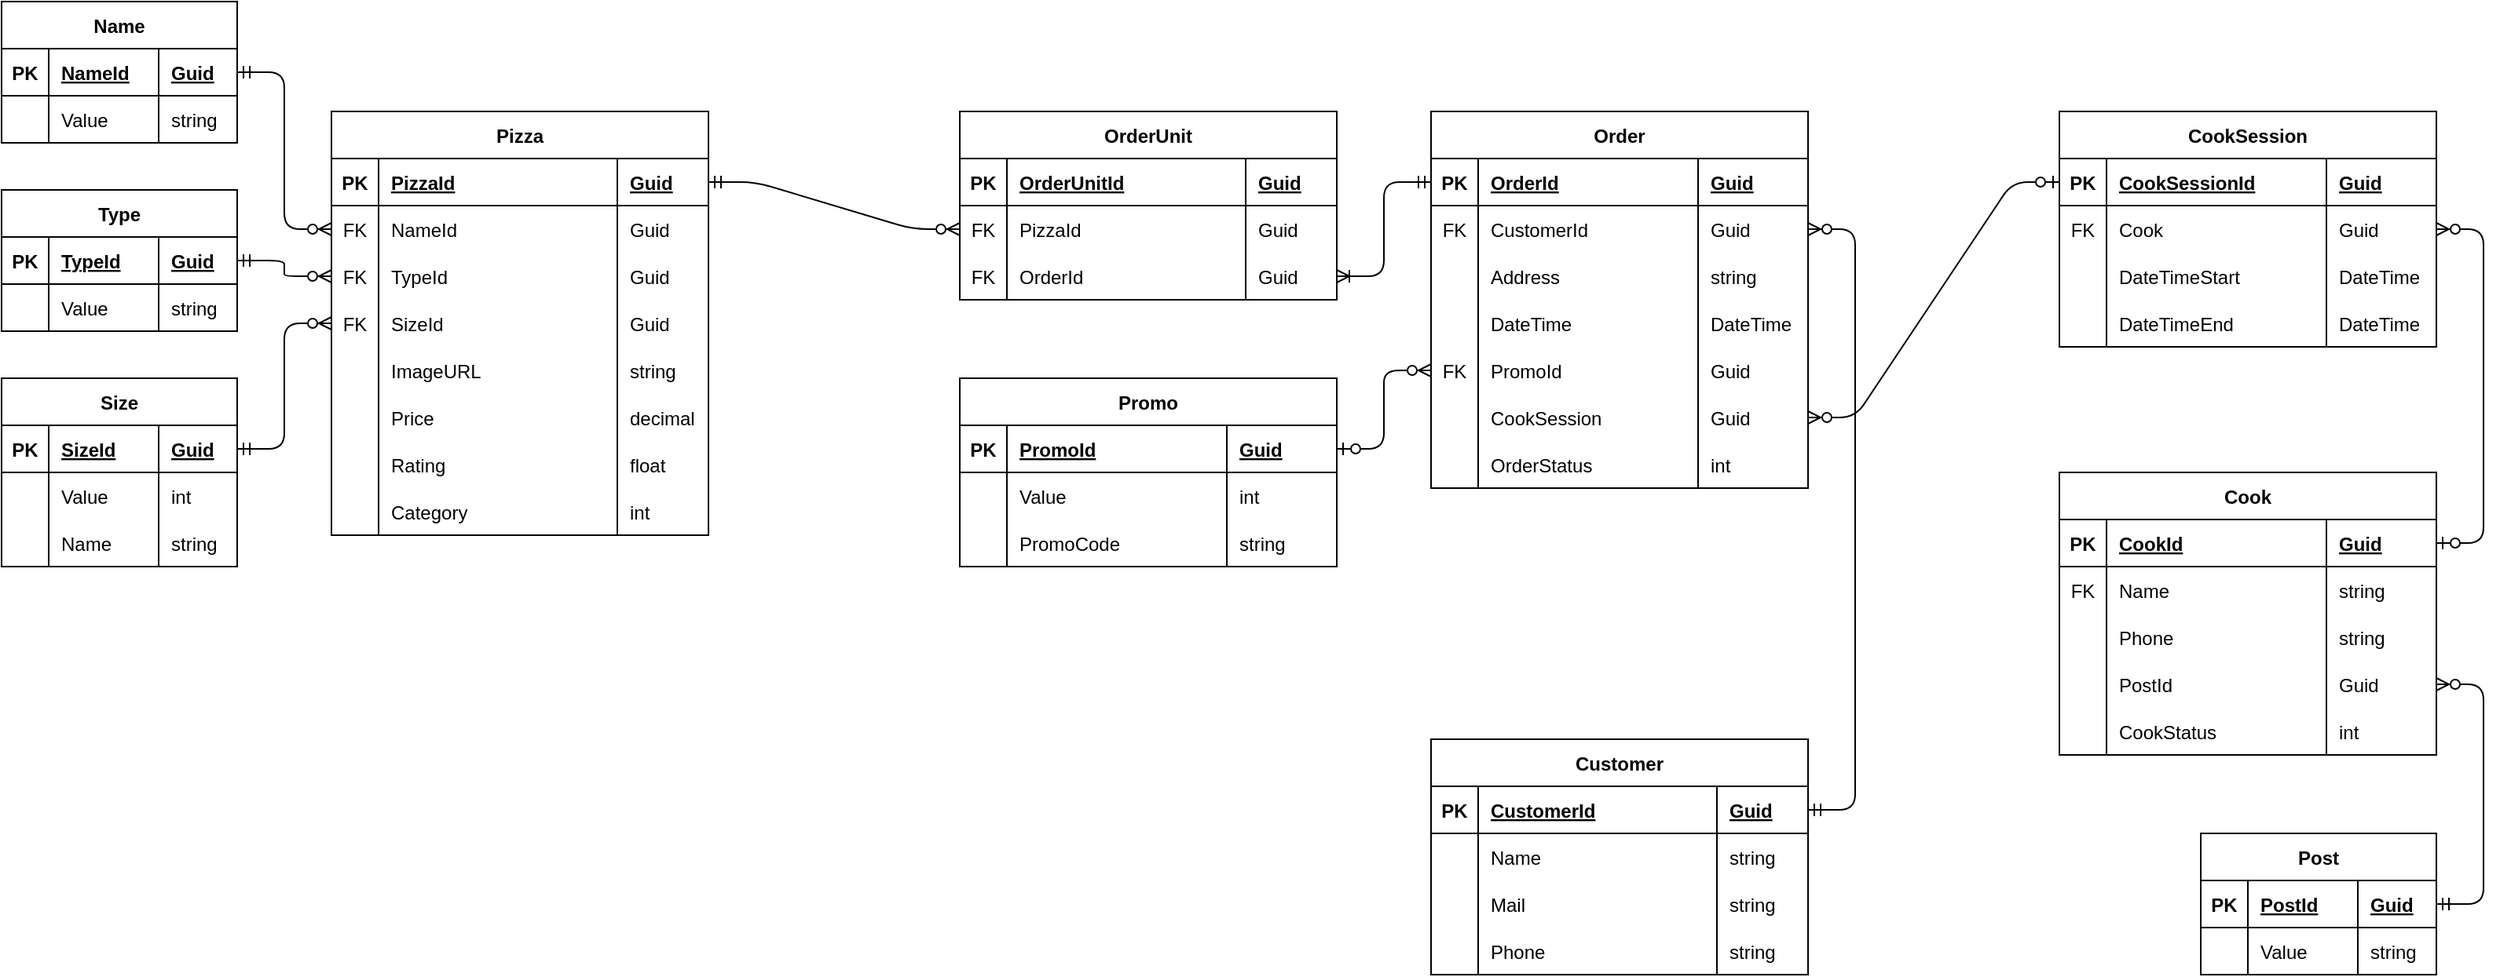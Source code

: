 <mxfile version="15.2.9" type="device"><diagram id="EyEHnmFpXSGbcfGTxQxn" name="Page-1"><mxGraphModel dx="1422" dy="799" grid="1" gridSize="10" guides="1" tooltips="1" connect="1" arrows="1" fold="1" page="1" pageScale="1" pageWidth="827" pageHeight="1169" math="0" shadow="0"><root><mxCell id="0"/><mxCell id="1" parent="0"/><mxCell id="UShXCJz1TF-Tyu379j8b-28" value="Pizza" style="shape=table;startSize=30;container=1;collapsible=2;childLayout=tableLayout;fixedRows=1;rowLines=0;fontStyle=1;align=center;resizeLast=0;columnLines=1;resizeLastRow=0;shadow=0;rounded=0;sketch=0;" parent="1" vertex="1"><mxGeometry x="240" y="270" width="240" height="270" as="geometry"><mxRectangle x="240" y="270" width="60" height="30" as="alternateBounds"/></mxGeometry></mxCell><mxCell id="UShXCJz1TF-Tyu379j8b-29" value="" style="shape=partialRectangle;collapsible=0;dropTarget=0;pointerEvents=0;fillColor=none;top=0;left=0;bottom=1;right=0;points=[[0,0.5],[1,0.5]];portConstraint=eastwest;" parent="UShXCJz1TF-Tyu379j8b-28" vertex="1"><mxGeometry y="30" width="240" height="30" as="geometry"/></mxCell><mxCell id="UShXCJz1TF-Tyu379j8b-30" value="PK" style="shape=partialRectangle;connectable=0;fillColor=none;top=0;left=0;bottom=0;right=0;fontStyle=1;overflow=hidden;" parent="UShXCJz1TF-Tyu379j8b-29" vertex="1"><mxGeometry width="30" height="30" as="geometry"/></mxCell><mxCell id="UShXCJz1TF-Tyu379j8b-31" value="PizzaId" style="shape=partialRectangle;connectable=0;fillColor=none;top=0;left=0;bottom=0;right=0;align=left;spacingLeft=6;fontStyle=5;overflow=hidden;" parent="UShXCJz1TF-Tyu379j8b-29" vertex="1"><mxGeometry x="30" width="152" height="30" as="geometry"/></mxCell><mxCell id="UShXCJz1TF-Tyu379j8b-348" value="Guid" style="shape=partialRectangle;connectable=0;fillColor=none;top=0;left=0;bottom=0;right=0;align=left;spacingLeft=6;fontStyle=5;overflow=hidden;" parent="UShXCJz1TF-Tyu379j8b-29" vertex="1"><mxGeometry x="182" width="58" height="30" as="geometry"/></mxCell><mxCell id="UShXCJz1TF-Tyu379j8b-32" value="" style="shape=partialRectangle;collapsible=0;dropTarget=0;pointerEvents=0;fillColor=none;top=0;left=0;bottom=0;right=0;points=[[0,0.5],[1,0.5]];portConstraint=eastwest;" parent="UShXCJz1TF-Tyu379j8b-28" vertex="1"><mxGeometry y="60" width="240" height="30" as="geometry"/></mxCell><mxCell id="UShXCJz1TF-Tyu379j8b-33" value="FK" style="shape=partialRectangle;connectable=0;fillColor=none;top=0;left=0;bottom=0;right=0;editable=1;overflow=hidden;" parent="UShXCJz1TF-Tyu379j8b-32" vertex="1"><mxGeometry width="30" height="30" as="geometry"/></mxCell><mxCell id="UShXCJz1TF-Tyu379j8b-34" value="NameId" style="shape=partialRectangle;connectable=0;fillColor=none;top=0;left=0;bottom=0;right=0;align=left;spacingLeft=6;overflow=hidden;" parent="UShXCJz1TF-Tyu379j8b-32" vertex="1"><mxGeometry x="30" width="152" height="30" as="geometry"/></mxCell><mxCell id="UShXCJz1TF-Tyu379j8b-349" value="Guid" style="shape=partialRectangle;connectable=0;fillColor=none;top=0;left=0;bottom=0;right=0;align=left;spacingLeft=6;overflow=hidden;" parent="UShXCJz1TF-Tyu379j8b-32" vertex="1"><mxGeometry x="182" width="58" height="30" as="geometry"/></mxCell><mxCell id="UShXCJz1TF-Tyu379j8b-35" value="" style="shape=partialRectangle;collapsible=0;dropTarget=0;pointerEvents=0;fillColor=none;top=0;left=0;bottom=0;right=0;points=[[0,0.5],[1,0.5]];portConstraint=eastwest;" parent="UShXCJz1TF-Tyu379j8b-28" vertex="1"><mxGeometry y="90" width="240" height="30" as="geometry"/></mxCell><mxCell id="UShXCJz1TF-Tyu379j8b-36" value="FK" style="shape=partialRectangle;connectable=0;fillColor=none;top=0;left=0;bottom=0;right=0;editable=1;overflow=hidden;" parent="UShXCJz1TF-Tyu379j8b-35" vertex="1"><mxGeometry width="30" height="30" as="geometry"/></mxCell><mxCell id="UShXCJz1TF-Tyu379j8b-37" value="TypeId" style="shape=partialRectangle;connectable=0;fillColor=none;top=0;left=0;bottom=0;right=0;align=left;spacingLeft=6;overflow=hidden;" parent="UShXCJz1TF-Tyu379j8b-35" vertex="1"><mxGeometry x="30" width="152" height="30" as="geometry"/></mxCell><mxCell id="UShXCJz1TF-Tyu379j8b-350" value="Guid" style="shape=partialRectangle;connectable=0;fillColor=none;top=0;left=0;bottom=0;right=0;align=left;spacingLeft=6;overflow=hidden;" parent="UShXCJz1TF-Tyu379j8b-35" vertex="1"><mxGeometry x="182" width="58" height="30" as="geometry"/></mxCell><mxCell id="UShXCJz1TF-Tyu379j8b-38" value="" style="shape=partialRectangle;collapsible=0;dropTarget=0;pointerEvents=0;fillColor=none;top=0;left=0;bottom=0;right=0;points=[[0,0.5],[1,0.5]];portConstraint=eastwest;" parent="UShXCJz1TF-Tyu379j8b-28" vertex="1"><mxGeometry y="120" width="240" height="30" as="geometry"/></mxCell><mxCell id="UShXCJz1TF-Tyu379j8b-39" value="FK" style="shape=partialRectangle;connectable=0;fillColor=none;top=0;left=0;bottom=0;right=0;editable=1;overflow=hidden;" parent="UShXCJz1TF-Tyu379j8b-38" vertex="1"><mxGeometry width="30" height="30" as="geometry"/></mxCell><mxCell id="UShXCJz1TF-Tyu379j8b-40" value="SizeId" style="shape=partialRectangle;connectable=0;fillColor=none;top=0;left=0;bottom=0;right=0;align=left;spacingLeft=6;overflow=hidden;" parent="UShXCJz1TF-Tyu379j8b-38" vertex="1"><mxGeometry x="30" width="152" height="30" as="geometry"/></mxCell><mxCell id="UShXCJz1TF-Tyu379j8b-351" value="Guid" style="shape=partialRectangle;connectable=0;fillColor=none;top=0;left=0;bottom=0;right=0;align=left;spacingLeft=6;overflow=hidden;" parent="UShXCJz1TF-Tyu379j8b-38" vertex="1"><mxGeometry x="182" width="58" height="30" as="geometry"/></mxCell><mxCell id="UShXCJz1TF-Tyu379j8b-50" value="" style="shape=partialRectangle;collapsible=0;dropTarget=0;pointerEvents=0;fillColor=none;top=0;left=0;bottom=0;right=0;points=[[0,0.5],[1,0.5]];portConstraint=eastwest;" parent="UShXCJz1TF-Tyu379j8b-28" vertex="1"><mxGeometry y="150" width="240" height="30" as="geometry"/></mxCell><mxCell id="UShXCJz1TF-Tyu379j8b-51" value="" style="shape=partialRectangle;connectable=0;fillColor=none;top=0;left=0;bottom=0;right=0;editable=1;overflow=hidden;" parent="UShXCJz1TF-Tyu379j8b-50" vertex="1"><mxGeometry width="30" height="30" as="geometry"/></mxCell><mxCell id="UShXCJz1TF-Tyu379j8b-52" value="ImageURL" style="shape=partialRectangle;connectable=0;fillColor=none;top=0;left=0;bottom=0;right=0;align=left;spacingLeft=6;overflow=hidden;" parent="UShXCJz1TF-Tyu379j8b-50" vertex="1"><mxGeometry x="30" width="152" height="30" as="geometry"/></mxCell><mxCell id="UShXCJz1TF-Tyu379j8b-354" value="string" style="shape=partialRectangle;connectable=0;fillColor=none;top=0;left=0;bottom=0;right=0;align=left;spacingLeft=6;overflow=hidden;" parent="UShXCJz1TF-Tyu379j8b-50" vertex="1"><mxGeometry x="182" width="58" height="30" as="geometry"/></mxCell><mxCell id="UShXCJz1TF-Tyu379j8b-44" value="" style="shape=partialRectangle;collapsible=0;dropTarget=0;pointerEvents=0;fillColor=none;top=0;left=0;bottom=0;right=0;points=[[0,0.5],[1,0.5]];portConstraint=eastwest;" parent="UShXCJz1TF-Tyu379j8b-28" vertex="1"><mxGeometry y="180" width="240" height="30" as="geometry"/></mxCell><mxCell id="UShXCJz1TF-Tyu379j8b-45" value="" style="shape=partialRectangle;connectable=0;fillColor=none;top=0;left=0;bottom=0;right=0;editable=1;overflow=hidden;" parent="UShXCJz1TF-Tyu379j8b-44" vertex="1"><mxGeometry width="30" height="30" as="geometry"/></mxCell><mxCell id="UShXCJz1TF-Tyu379j8b-46" value="Price" style="shape=partialRectangle;connectable=0;fillColor=none;top=0;left=0;bottom=0;right=0;align=left;spacingLeft=6;overflow=hidden;" parent="UShXCJz1TF-Tyu379j8b-44" vertex="1"><mxGeometry x="30" width="152" height="30" as="geometry"/></mxCell><mxCell id="UShXCJz1TF-Tyu379j8b-352" value="decimal" style="shape=partialRectangle;connectable=0;fillColor=none;top=0;left=0;bottom=0;right=0;align=left;spacingLeft=6;overflow=hidden;" parent="UShXCJz1TF-Tyu379j8b-44" vertex="1"><mxGeometry x="182" width="58" height="30" as="geometry"/></mxCell><mxCell id="UShXCJz1TF-Tyu379j8b-47" value="" style="shape=partialRectangle;collapsible=0;dropTarget=0;pointerEvents=0;fillColor=none;top=0;left=0;bottom=0;right=0;points=[[0,0.5],[1,0.5]];portConstraint=eastwest;" parent="UShXCJz1TF-Tyu379j8b-28" vertex="1"><mxGeometry y="210" width="240" height="30" as="geometry"/></mxCell><mxCell id="UShXCJz1TF-Tyu379j8b-48" value="" style="shape=partialRectangle;connectable=0;fillColor=none;top=0;left=0;bottom=0;right=0;editable=1;overflow=hidden;" parent="UShXCJz1TF-Tyu379j8b-47" vertex="1"><mxGeometry width="30" height="30" as="geometry"/></mxCell><mxCell id="UShXCJz1TF-Tyu379j8b-49" value="Rating" style="shape=partialRectangle;connectable=0;fillColor=none;top=0;left=0;bottom=0;right=0;align=left;spacingLeft=6;overflow=hidden;" parent="UShXCJz1TF-Tyu379j8b-47" vertex="1"><mxGeometry x="30" width="152" height="30" as="geometry"/></mxCell><mxCell id="UShXCJz1TF-Tyu379j8b-353" value="float" style="shape=partialRectangle;connectable=0;fillColor=none;top=0;left=0;bottom=0;right=0;align=left;spacingLeft=6;overflow=hidden;" parent="UShXCJz1TF-Tyu379j8b-47" vertex="1"><mxGeometry x="182" width="58" height="30" as="geometry"/></mxCell><mxCell id="n1PLe3FDt_eJmywQmDvz-1" value="" style="shape=partialRectangle;collapsible=0;dropTarget=0;pointerEvents=0;fillColor=none;top=0;left=0;bottom=0;right=0;points=[[0,0.5],[1,0.5]];portConstraint=eastwest;" parent="UShXCJz1TF-Tyu379j8b-28" vertex="1"><mxGeometry y="240" width="240" height="30" as="geometry"/></mxCell><mxCell id="n1PLe3FDt_eJmywQmDvz-2" value="" style="shape=partialRectangle;connectable=0;fillColor=none;top=0;left=0;bottom=0;right=0;editable=1;overflow=hidden;" parent="n1PLe3FDt_eJmywQmDvz-1" vertex="1"><mxGeometry width="30" height="30" as="geometry"/></mxCell><mxCell id="n1PLe3FDt_eJmywQmDvz-3" value="Category" style="shape=partialRectangle;connectable=0;fillColor=none;top=0;left=0;bottom=0;right=0;align=left;spacingLeft=6;overflow=hidden;" parent="n1PLe3FDt_eJmywQmDvz-1" vertex="1"><mxGeometry x="30" width="152" height="30" as="geometry"/></mxCell><mxCell id="n1PLe3FDt_eJmywQmDvz-4" value="int" style="shape=partialRectangle;connectable=0;fillColor=none;top=0;left=0;bottom=0;right=0;align=left;spacingLeft=6;overflow=hidden;" parent="n1PLe3FDt_eJmywQmDvz-1" vertex="1"><mxGeometry x="182" width="58" height="30" as="geometry"/></mxCell><mxCell id="UShXCJz1TF-Tyu379j8b-356" value="Name" style="shape=table;startSize=30;container=1;collapsible=2;childLayout=tableLayout;fixedRows=1;rowLines=0;fontStyle=1;align=center;resizeLast=0;columnLines=1;resizeLastRow=0;shadow=0;rounded=0;sketch=0;" parent="1" vertex="1"><mxGeometry x="30" y="200" width="150" height="90" as="geometry"><mxRectangle x="320" y="330" width="60" height="30" as="alternateBounds"/></mxGeometry></mxCell><mxCell id="UShXCJz1TF-Tyu379j8b-357" value="" style="shape=partialRectangle;collapsible=0;dropTarget=0;pointerEvents=0;fillColor=none;top=0;left=0;bottom=1;right=0;points=[[0,0.5],[1,0.5]];portConstraint=eastwest;" parent="UShXCJz1TF-Tyu379j8b-356" vertex="1"><mxGeometry y="30" width="150" height="30" as="geometry"/></mxCell><mxCell id="UShXCJz1TF-Tyu379j8b-358" value="PK" style="shape=partialRectangle;connectable=0;fillColor=none;top=0;left=0;bottom=0;right=0;fontStyle=1;overflow=hidden;" parent="UShXCJz1TF-Tyu379j8b-357" vertex="1"><mxGeometry width="30" height="30" as="geometry"/></mxCell><mxCell id="UShXCJz1TF-Tyu379j8b-359" value="NameId" style="shape=partialRectangle;connectable=0;fillColor=none;top=0;left=0;bottom=0;right=0;align=left;spacingLeft=6;fontStyle=5;overflow=hidden;" parent="UShXCJz1TF-Tyu379j8b-357" vertex="1"><mxGeometry x="30" width="70" height="30" as="geometry"/></mxCell><mxCell id="UShXCJz1TF-Tyu379j8b-360" value="Guid" style="shape=partialRectangle;connectable=0;fillColor=none;top=0;left=0;bottom=0;right=0;align=left;spacingLeft=6;fontStyle=5;overflow=hidden;" parent="UShXCJz1TF-Tyu379j8b-357" vertex="1"><mxGeometry x="100" width="50" height="30" as="geometry"/></mxCell><mxCell id="UShXCJz1TF-Tyu379j8b-361" value="" style="shape=partialRectangle;collapsible=0;dropTarget=0;pointerEvents=0;fillColor=none;top=0;left=0;bottom=0;right=0;points=[[0,0.5],[1,0.5]];portConstraint=eastwest;" parent="UShXCJz1TF-Tyu379j8b-356" vertex="1"><mxGeometry y="60" width="150" height="30" as="geometry"/></mxCell><mxCell id="UShXCJz1TF-Tyu379j8b-362" value="" style="shape=partialRectangle;connectable=0;fillColor=none;top=0;left=0;bottom=0;right=0;editable=1;overflow=hidden;" parent="UShXCJz1TF-Tyu379j8b-361" vertex="1"><mxGeometry width="30" height="30" as="geometry"/></mxCell><mxCell id="UShXCJz1TF-Tyu379j8b-363" value="Value" style="shape=partialRectangle;connectable=0;fillColor=none;top=0;left=0;bottom=0;right=0;align=left;spacingLeft=6;overflow=hidden;" parent="UShXCJz1TF-Tyu379j8b-361" vertex="1"><mxGeometry x="30" width="70" height="30" as="geometry"/></mxCell><mxCell id="UShXCJz1TF-Tyu379j8b-364" value="string" style="shape=partialRectangle;connectable=0;fillColor=none;top=0;left=0;bottom=0;right=0;align=left;spacingLeft=6;overflow=hidden;" parent="UShXCJz1TF-Tyu379j8b-361" vertex="1"><mxGeometry x="100" width="50" height="30" as="geometry"/></mxCell><mxCell id="UShXCJz1TF-Tyu379j8b-385" value="Type" style="shape=table;startSize=30;container=1;collapsible=2;childLayout=tableLayout;fixedRows=1;rowLines=0;fontStyle=1;align=center;resizeLast=0;columnLines=1;resizeLastRow=0;shadow=0;rounded=0;sketch=0;" parent="1" vertex="1"><mxGeometry x="30" y="320" width="150" height="90" as="geometry"><mxRectangle x="320" y="330" width="60" height="30" as="alternateBounds"/></mxGeometry></mxCell><mxCell id="UShXCJz1TF-Tyu379j8b-386" value="" style="shape=partialRectangle;collapsible=0;dropTarget=0;pointerEvents=0;fillColor=none;top=0;left=0;bottom=1;right=0;points=[[0,0.5],[1,0.5]];portConstraint=eastwest;" parent="UShXCJz1TF-Tyu379j8b-385" vertex="1"><mxGeometry y="30" width="150" height="30" as="geometry"/></mxCell><mxCell id="UShXCJz1TF-Tyu379j8b-387" value="PK" style="shape=partialRectangle;connectable=0;fillColor=none;top=0;left=0;bottom=0;right=0;fontStyle=1;overflow=hidden;" parent="UShXCJz1TF-Tyu379j8b-386" vertex="1"><mxGeometry width="30" height="30" as="geometry"/></mxCell><mxCell id="UShXCJz1TF-Tyu379j8b-388" value="TypeId" style="shape=partialRectangle;connectable=0;fillColor=none;top=0;left=0;bottom=0;right=0;align=left;spacingLeft=6;fontStyle=5;overflow=hidden;" parent="UShXCJz1TF-Tyu379j8b-386" vertex="1"><mxGeometry x="30" width="70" height="30" as="geometry"/></mxCell><mxCell id="UShXCJz1TF-Tyu379j8b-389" value="Guid" style="shape=partialRectangle;connectable=0;fillColor=none;top=0;left=0;bottom=0;right=0;align=left;spacingLeft=6;fontStyle=5;overflow=hidden;" parent="UShXCJz1TF-Tyu379j8b-386" vertex="1"><mxGeometry x="100" width="50" height="30" as="geometry"/></mxCell><mxCell id="UShXCJz1TF-Tyu379j8b-390" value="" style="shape=partialRectangle;collapsible=0;dropTarget=0;pointerEvents=0;fillColor=none;top=0;left=0;bottom=0;right=0;points=[[0,0.5],[1,0.5]];portConstraint=eastwest;" parent="UShXCJz1TF-Tyu379j8b-385" vertex="1"><mxGeometry y="60" width="150" height="30" as="geometry"/></mxCell><mxCell id="UShXCJz1TF-Tyu379j8b-391" value="" style="shape=partialRectangle;connectable=0;fillColor=none;top=0;left=0;bottom=0;right=0;editable=1;overflow=hidden;" parent="UShXCJz1TF-Tyu379j8b-390" vertex="1"><mxGeometry width="30" height="30" as="geometry"/></mxCell><mxCell id="UShXCJz1TF-Tyu379j8b-392" value="Value" style="shape=partialRectangle;connectable=0;fillColor=none;top=0;left=0;bottom=0;right=0;align=left;spacingLeft=6;overflow=hidden;" parent="UShXCJz1TF-Tyu379j8b-390" vertex="1"><mxGeometry x="30" width="70" height="30" as="geometry"/></mxCell><mxCell id="UShXCJz1TF-Tyu379j8b-393" value="string" style="shape=partialRectangle;connectable=0;fillColor=none;top=0;left=0;bottom=0;right=0;align=left;spacingLeft=6;overflow=hidden;" parent="UShXCJz1TF-Tyu379j8b-390" vertex="1"><mxGeometry x="100" width="50" height="30" as="geometry"/></mxCell><mxCell id="UShXCJz1TF-Tyu379j8b-394" value="Size" style="shape=table;startSize=30;container=1;collapsible=2;childLayout=tableLayout;fixedRows=1;rowLines=0;fontStyle=1;align=center;resizeLast=0;columnLines=1;resizeLastRow=0;shadow=0;rounded=0;sketch=0;" parent="1" vertex="1"><mxGeometry x="30" y="440" width="150" height="120" as="geometry"><mxRectangle x="320" y="330" width="60" height="30" as="alternateBounds"/></mxGeometry></mxCell><mxCell id="UShXCJz1TF-Tyu379j8b-395" value="" style="shape=partialRectangle;collapsible=0;dropTarget=0;pointerEvents=0;fillColor=none;top=0;left=0;bottom=1;right=0;points=[[0,0.5],[1,0.5]];portConstraint=eastwest;" parent="UShXCJz1TF-Tyu379j8b-394" vertex="1"><mxGeometry y="30" width="150" height="30" as="geometry"/></mxCell><mxCell id="UShXCJz1TF-Tyu379j8b-396" value="PK" style="shape=partialRectangle;connectable=0;fillColor=none;top=0;left=0;bottom=0;right=0;fontStyle=1;overflow=hidden;" parent="UShXCJz1TF-Tyu379j8b-395" vertex="1"><mxGeometry width="30" height="30" as="geometry"/></mxCell><mxCell id="UShXCJz1TF-Tyu379j8b-397" value="SizeId" style="shape=partialRectangle;connectable=0;fillColor=none;top=0;left=0;bottom=0;right=0;align=left;spacingLeft=6;fontStyle=5;overflow=hidden;" parent="UShXCJz1TF-Tyu379j8b-395" vertex="1"><mxGeometry x="30" width="70" height="30" as="geometry"/></mxCell><mxCell id="UShXCJz1TF-Tyu379j8b-398" value="Guid" style="shape=partialRectangle;connectable=0;fillColor=none;top=0;left=0;bottom=0;right=0;align=left;spacingLeft=6;fontStyle=5;overflow=hidden;" parent="UShXCJz1TF-Tyu379j8b-395" vertex="1"><mxGeometry x="100" width="50" height="30" as="geometry"/></mxCell><mxCell id="UShXCJz1TF-Tyu379j8b-399" value="" style="shape=partialRectangle;collapsible=0;dropTarget=0;pointerEvents=0;fillColor=none;top=0;left=0;bottom=0;right=0;points=[[0,0.5],[1,0.5]];portConstraint=eastwest;" parent="UShXCJz1TF-Tyu379j8b-394" vertex="1"><mxGeometry y="60" width="150" height="30" as="geometry"/></mxCell><mxCell id="UShXCJz1TF-Tyu379j8b-400" value="" style="shape=partialRectangle;connectable=0;fillColor=none;top=0;left=0;bottom=0;right=0;editable=1;overflow=hidden;" parent="UShXCJz1TF-Tyu379j8b-399" vertex="1"><mxGeometry width="30" height="30" as="geometry"/></mxCell><mxCell id="UShXCJz1TF-Tyu379j8b-401" value="Value" style="shape=partialRectangle;connectable=0;fillColor=none;top=0;left=0;bottom=0;right=0;align=left;spacingLeft=6;overflow=hidden;" parent="UShXCJz1TF-Tyu379j8b-399" vertex="1"><mxGeometry x="30" width="70" height="30" as="geometry"/></mxCell><mxCell id="UShXCJz1TF-Tyu379j8b-402" value="int" style="shape=partialRectangle;connectable=0;fillColor=none;top=0;left=0;bottom=0;right=0;align=left;spacingLeft=6;overflow=hidden;" parent="UShXCJz1TF-Tyu379j8b-399" vertex="1"><mxGeometry x="100" width="50" height="30" as="geometry"/></mxCell><mxCell id="UShXCJz1TF-Tyu379j8b-403" value="" style="shape=partialRectangle;collapsible=0;dropTarget=0;pointerEvents=0;fillColor=none;top=0;left=0;bottom=0;right=0;points=[[0,0.5],[1,0.5]];portConstraint=eastwest;" parent="UShXCJz1TF-Tyu379j8b-394" vertex="1"><mxGeometry y="90" width="150" height="30" as="geometry"/></mxCell><mxCell id="UShXCJz1TF-Tyu379j8b-404" value="" style="shape=partialRectangle;connectable=0;fillColor=none;top=0;left=0;bottom=0;right=0;editable=1;overflow=hidden;" parent="UShXCJz1TF-Tyu379j8b-403" vertex="1"><mxGeometry width="30" height="30" as="geometry"/></mxCell><mxCell id="UShXCJz1TF-Tyu379j8b-405" value="Name" style="shape=partialRectangle;connectable=0;fillColor=none;top=0;left=0;bottom=0;right=0;align=left;spacingLeft=6;overflow=hidden;" parent="UShXCJz1TF-Tyu379j8b-403" vertex="1"><mxGeometry x="30" width="70" height="30" as="geometry"/></mxCell><mxCell id="UShXCJz1TF-Tyu379j8b-406" value="string" style="shape=partialRectangle;connectable=0;fillColor=none;top=0;left=0;bottom=0;right=0;align=left;spacingLeft=6;overflow=hidden;" parent="UShXCJz1TF-Tyu379j8b-403" vertex="1"><mxGeometry x="100" width="50" height="30" as="geometry"/></mxCell><mxCell id="UShXCJz1TF-Tyu379j8b-414" value="" style="edgeStyle=entityRelationEdgeStyle;fontSize=12;html=1;endArrow=ERzeroToMany;startArrow=ERmandOne;exitX=1;exitY=0.5;exitDx=0;exitDy=0;entryX=0;entryY=0.5;entryDx=0;entryDy=0;" parent="1" source="UShXCJz1TF-Tyu379j8b-357" target="UShXCJz1TF-Tyu379j8b-32" edge="1"><mxGeometry width="100" height="100" relative="1" as="geometry"><mxPoint x="210" y="340" as="sourcePoint"/><mxPoint x="310" y="240" as="targetPoint"/></mxGeometry></mxCell><mxCell id="UShXCJz1TF-Tyu379j8b-415" value="" style="edgeStyle=entityRelationEdgeStyle;fontSize=12;html=1;endArrow=ERzeroToMany;startArrow=ERmandOne;exitX=1;exitY=0.5;exitDx=0;exitDy=0;entryX=0;entryY=0.5;entryDx=0;entryDy=0;" parent="1" source="UShXCJz1TF-Tyu379j8b-386" target="UShXCJz1TF-Tyu379j8b-35" edge="1"><mxGeometry width="100" height="100" relative="1" as="geometry"><mxPoint x="200" y="370.0" as="sourcePoint"/><mxPoint x="330" y="440.0" as="targetPoint"/></mxGeometry></mxCell><mxCell id="UShXCJz1TF-Tyu379j8b-416" value="" style="edgeStyle=entityRelationEdgeStyle;fontSize=12;html=1;endArrow=ERzeroToMany;startArrow=ERmandOne;exitX=1;exitY=0.5;exitDx=0;exitDy=0;entryX=0;entryY=0.5;entryDx=0;entryDy=0;" parent="1" source="UShXCJz1TF-Tyu379j8b-395" target="UShXCJz1TF-Tyu379j8b-38" edge="1"><mxGeometry width="100" height="100" relative="1" as="geometry"><mxPoint x="190" y="440" as="sourcePoint"/><mxPoint x="320" y="450" as="targetPoint"/></mxGeometry></mxCell><mxCell id="UShXCJz1TF-Tyu379j8b-417" value="Customer" style="shape=table;startSize=30;container=1;collapsible=2;childLayout=tableLayout;fixedRows=1;rowLines=0;fontStyle=1;align=center;resizeLast=0;columnLines=1;resizeLastRow=0;shadow=0;rounded=0;sketch=0;" parent="1" vertex="1"><mxGeometry x="940" y="670" width="240" height="150" as="geometry"><mxRectangle x="240" y="270" width="60" height="30" as="alternateBounds"/></mxGeometry></mxCell><mxCell id="UShXCJz1TF-Tyu379j8b-418" value="" style="shape=partialRectangle;collapsible=0;dropTarget=0;pointerEvents=0;fillColor=none;top=0;left=0;bottom=1;right=0;points=[[0,0.5],[1,0.5]];portConstraint=eastwest;" parent="UShXCJz1TF-Tyu379j8b-417" vertex="1"><mxGeometry y="30" width="240" height="30" as="geometry"/></mxCell><mxCell id="UShXCJz1TF-Tyu379j8b-419" value="PK" style="shape=partialRectangle;connectable=0;fillColor=none;top=0;left=0;bottom=0;right=0;fontStyle=1;overflow=hidden;" parent="UShXCJz1TF-Tyu379j8b-418" vertex="1"><mxGeometry width="30" height="30" as="geometry"><mxRectangle width="30" height="30" as="alternateBounds"/></mxGeometry></mxCell><mxCell id="UShXCJz1TF-Tyu379j8b-420" value="CustomerId" style="shape=partialRectangle;connectable=0;fillColor=none;top=0;left=0;bottom=0;right=0;align=left;spacingLeft=6;fontStyle=5;overflow=hidden;" parent="UShXCJz1TF-Tyu379j8b-418" vertex="1"><mxGeometry x="30" width="152" height="30" as="geometry"><mxRectangle width="152" height="30" as="alternateBounds"/></mxGeometry></mxCell><mxCell id="UShXCJz1TF-Tyu379j8b-421" value="Guid" style="shape=partialRectangle;connectable=0;fillColor=none;top=0;left=0;bottom=0;right=0;align=left;spacingLeft=6;fontStyle=5;overflow=hidden;" parent="UShXCJz1TF-Tyu379j8b-418" vertex="1"><mxGeometry x="182" width="58" height="30" as="geometry"><mxRectangle width="58" height="30" as="alternateBounds"/></mxGeometry></mxCell><mxCell id="UShXCJz1TF-Tyu379j8b-422" value="" style="shape=partialRectangle;collapsible=0;dropTarget=0;pointerEvents=0;fillColor=none;top=0;left=0;bottom=0;right=0;points=[[0,0.5],[1,0.5]];portConstraint=eastwest;" parent="UShXCJz1TF-Tyu379j8b-417" vertex="1"><mxGeometry y="60" width="240" height="30" as="geometry"/></mxCell><mxCell id="UShXCJz1TF-Tyu379j8b-423" value="" style="shape=partialRectangle;connectable=0;fillColor=none;top=0;left=0;bottom=0;right=0;editable=1;overflow=hidden;" parent="UShXCJz1TF-Tyu379j8b-422" vertex="1"><mxGeometry width="30" height="30" as="geometry"><mxRectangle width="30" height="30" as="alternateBounds"/></mxGeometry></mxCell><mxCell id="UShXCJz1TF-Tyu379j8b-424" value="Name" style="shape=partialRectangle;connectable=0;fillColor=none;top=0;left=0;bottom=0;right=0;align=left;spacingLeft=6;overflow=hidden;" parent="UShXCJz1TF-Tyu379j8b-422" vertex="1"><mxGeometry x="30" width="152" height="30" as="geometry"><mxRectangle width="152" height="30" as="alternateBounds"/></mxGeometry></mxCell><mxCell id="UShXCJz1TF-Tyu379j8b-425" value="string" style="shape=partialRectangle;connectable=0;fillColor=none;top=0;left=0;bottom=0;right=0;align=left;spacingLeft=6;overflow=hidden;" parent="UShXCJz1TF-Tyu379j8b-422" vertex="1"><mxGeometry x="182" width="58" height="30" as="geometry"><mxRectangle width="58" height="30" as="alternateBounds"/></mxGeometry></mxCell><mxCell id="UShXCJz1TF-Tyu379j8b-426" value="" style="shape=partialRectangle;collapsible=0;dropTarget=0;pointerEvents=0;fillColor=none;top=0;left=0;bottom=0;right=0;points=[[0,0.5],[1,0.5]];portConstraint=eastwest;" parent="UShXCJz1TF-Tyu379j8b-417" vertex="1"><mxGeometry y="90" width="240" height="30" as="geometry"/></mxCell><mxCell id="UShXCJz1TF-Tyu379j8b-427" value="" style="shape=partialRectangle;connectable=0;fillColor=none;top=0;left=0;bottom=0;right=0;editable=1;overflow=hidden;" parent="UShXCJz1TF-Tyu379j8b-426" vertex="1"><mxGeometry width="30" height="30" as="geometry"><mxRectangle width="30" height="30" as="alternateBounds"/></mxGeometry></mxCell><mxCell id="UShXCJz1TF-Tyu379j8b-428" value="Mail" style="shape=partialRectangle;connectable=0;fillColor=none;top=0;left=0;bottom=0;right=0;align=left;spacingLeft=6;overflow=hidden;" parent="UShXCJz1TF-Tyu379j8b-426" vertex="1"><mxGeometry x="30" width="152" height="30" as="geometry"><mxRectangle width="152" height="30" as="alternateBounds"/></mxGeometry></mxCell><mxCell id="UShXCJz1TF-Tyu379j8b-429" value="string" style="shape=partialRectangle;connectable=0;fillColor=none;top=0;left=0;bottom=0;right=0;align=left;spacingLeft=6;overflow=hidden;" parent="UShXCJz1TF-Tyu379j8b-426" vertex="1"><mxGeometry x="182" width="58" height="30" as="geometry"><mxRectangle width="58" height="30" as="alternateBounds"/></mxGeometry></mxCell><mxCell id="UShXCJz1TF-Tyu379j8b-430" value="" style="shape=partialRectangle;collapsible=0;dropTarget=0;pointerEvents=0;fillColor=none;top=0;left=0;bottom=0;right=0;points=[[0,0.5],[1,0.5]];portConstraint=eastwest;" parent="UShXCJz1TF-Tyu379j8b-417" vertex="1"><mxGeometry y="120" width="240" height="30" as="geometry"/></mxCell><mxCell id="UShXCJz1TF-Tyu379j8b-431" value="" style="shape=partialRectangle;connectable=0;fillColor=none;top=0;left=0;bottom=0;right=0;editable=1;overflow=hidden;" parent="UShXCJz1TF-Tyu379j8b-430" vertex="1"><mxGeometry width="30" height="30" as="geometry"><mxRectangle width="30" height="30" as="alternateBounds"/></mxGeometry></mxCell><mxCell id="UShXCJz1TF-Tyu379j8b-432" value="Phone" style="shape=partialRectangle;connectable=0;fillColor=none;top=0;left=0;bottom=0;right=0;align=left;spacingLeft=6;overflow=hidden;" parent="UShXCJz1TF-Tyu379j8b-430" vertex="1"><mxGeometry x="30" width="152" height="30" as="geometry"><mxRectangle width="152" height="30" as="alternateBounds"/></mxGeometry></mxCell><mxCell id="UShXCJz1TF-Tyu379j8b-433" value="string" style="shape=partialRectangle;connectable=0;fillColor=none;top=0;left=0;bottom=0;right=0;align=left;spacingLeft=6;overflow=hidden;" parent="UShXCJz1TF-Tyu379j8b-430" vertex="1"><mxGeometry x="182" width="58" height="30" as="geometry"><mxRectangle width="58" height="30" as="alternateBounds"/></mxGeometry></mxCell><mxCell id="UShXCJz1TF-Tyu379j8b-446" value="Order" style="shape=table;startSize=30;container=1;collapsible=2;childLayout=tableLayout;fixedRows=1;rowLines=0;fontStyle=1;align=center;resizeLast=0;columnLines=1;resizeLastRow=0;shadow=0;rounded=0;sketch=0;" parent="1" vertex="1"><mxGeometry x="940" y="270" width="240" height="240" as="geometry"><mxRectangle x="240" y="270" width="60" height="30" as="alternateBounds"/></mxGeometry></mxCell><mxCell id="UShXCJz1TF-Tyu379j8b-447" value="" style="shape=partialRectangle;collapsible=0;dropTarget=0;pointerEvents=0;fillColor=none;top=0;left=0;bottom=1;right=0;points=[[0,0.5],[1,0.5]];portConstraint=eastwest;" parent="UShXCJz1TF-Tyu379j8b-446" vertex="1"><mxGeometry y="30" width="240" height="30" as="geometry"/></mxCell><mxCell id="UShXCJz1TF-Tyu379j8b-448" value="PK" style="shape=partialRectangle;connectable=0;fillColor=none;top=0;left=0;bottom=0;right=0;fontStyle=1;overflow=hidden;" parent="UShXCJz1TF-Tyu379j8b-447" vertex="1"><mxGeometry width="30" height="30" as="geometry"><mxRectangle width="30" height="30" as="alternateBounds"/></mxGeometry></mxCell><mxCell id="UShXCJz1TF-Tyu379j8b-449" value="OrderId" style="shape=partialRectangle;connectable=0;fillColor=none;top=0;left=0;bottom=0;right=0;align=left;spacingLeft=6;fontStyle=5;overflow=hidden;" parent="UShXCJz1TF-Tyu379j8b-447" vertex="1"><mxGeometry x="30" width="140" height="30" as="geometry"><mxRectangle width="140" height="30" as="alternateBounds"/></mxGeometry></mxCell><mxCell id="UShXCJz1TF-Tyu379j8b-450" value="Guid" style="shape=partialRectangle;connectable=0;fillColor=none;top=0;left=0;bottom=0;right=0;align=left;spacingLeft=6;fontStyle=5;overflow=hidden;" parent="UShXCJz1TF-Tyu379j8b-447" vertex="1"><mxGeometry x="170" width="70" height="30" as="geometry"><mxRectangle width="70" height="30" as="alternateBounds"/></mxGeometry></mxCell><mxCell id="UShXCJz1TF-Tyu379j8b-451" value="" style="shape=partialRectangle;collapsible=0;dropTarget=0;pointerEvents=0;fillColor=none;top=0;left=0;bottom=0;right=0;points=[[0,0.5],[1,0.5]];portConstraint=eastwest;" parent="UShXCJz1TF-Tyu379j8b-446" vertex="1"><mxGeometry y="60" width="240" height="30" as="geometry"/></mxCell><mxCell id="UShXCJz1TF-Tyu379j8b-452" value="FK" style="shape=partialRectangle;connectable=0;fillColor=none;top=0;left=0;bottom=0;right=0;editable=1;overflow=hidden;" parent="UShXCJz1TF-Tyu379j8b-451" vertex="1"><mxGeometry width="30" height="30" as="geometry"><mxRectangle width="30" height="30" as="alternateBounds"/></mxGeometry></mxCell><mxCell id="UShXCJz1TF-Tyu379j8b-453" value="CustomerId" style="shape=partialRectangle;connectable=0;fillColor=none;top=0;left=0;bottom=0;right=0;align=left;spacingLeft=6;overflow=hidden;" parent="UShXCJz1TF-Tyu379j8b-451" vertex="1"><mxGeometry x="30" width="140" height="30" as="geometry"><mxRectangle width="140" height="30" as="alternateBounds"/></mxGeometry></mxCell><mxCell id="UShXCJz1TF-Tyu379j8b-454" value="Guid" style="shape=partialRectangle;connectable=0;fillColor=none;top=0;left=0;bottom=0;right=0;align=left;spacingLeft=6;overflow=hidden;" parent="UShXCJz1TF-Tyu379j8b-451" vertex="1"><mxGeometry x="170" width="70" height="30" as="geometry"><mxRectangle width="70" height="30" as="alternateBounds"/></mxGeometry></mxCell><mxCell id="UShXCJz1TF-Tyu379j8b-537" value="" style="shape=partialRectangle;collapsible=0;dropTarget=0;pointerEvents=0;fillColor=none;top=0;left=0;bottom=0;right=0;points=[[0,0.5],[1,0.5]];portConstraint=eastwest;" parent="UShXCJz1TF-Tyu379j8b-446" vertex="1"><mxGeometry y="90" width="240" height="30" as="geometry"/></mxCell><mxCell id="UShXCJz1TF-Tyu379j8b-538" value="" style="shape=partialRectangle;connectable=0;fillColor=none;top=0;left=0;bottom=0;right=0;editable=1;overflow=hidden;" parent="UShXCJz1TF-Tyu379j8b-537" vertex="1"><mxGeometry width="30" height="30" as="geometry"><mxRectangle width="30" height="30" as="alternateBounds"/></mxGeometry></mxCell><mxCell id="UShXCJz1TF-Tyu379j8b-539" value="Address" style="shape=partialRectangle;connectable=0;fillColor=none;top=0;left=0;bottom=0;right=0;align=left;spacingLeft=6;overflow=hidden;" parent="UShXCJz1TF-Tyu379j8b-537" vertex="1"><mxGeometry x="30" width="140" height="30" as="geometry"><mxRectangle width="140" height="30" as="alternateBounds"/></mxGeometry></mxCell><mxCell id="UShXCJz1TF-Tyu379j8b-540" value="string" style="shape=partialRectangle;connectable=0;fillColor=none;top=0;left=0;bottom=0;right=0;align=left;spacingLeft=6;overflow=hidden;" parent="UShXCJz1TF-Tyu379j8b-537" vertex="1"><mxGeometry x="170" width="70" height="30" as="geometry"><mxRectangle width="70" height="30" as="alternateBounds"/></mxGeometry></mxCell><mxCell id="UShXCJz1TF-Tyu379j8b-459" value="" style="shape=partialRectangle;collapsible=0;dropTarget=0;pointerEvents=0;fillColor=none;top=0;left=0;bottom=0;right=0;points=[[0,0.5],[1,0.5]];portConstraint=eastwest;" parent="UShXCJz1TF-Tyu379j8b-446" vertex="1"><mxGeometry y="120" width="240" height="30" as="geometry"/></mxCell><mxCell id="UShXCJz1TF-Tyu379j8b-460" value="" style="shape=partialRectangle;connectable=0;fillColor=none;top=0;left=0;bottom=0;right=0;editable=1;overflow=hidden;" parent="UShXCJz1TF-Tyu379j8b-459" vertex="1"><mxGeometry width="30" height="30" as="geometry"><mxRectangle width="30" height="30" as="alternateBounds"/></mxGeometry></mxCell><mxCell id="UShXCJz1TF-Tyu379j8b-461" value="DateTime" style="shape=partialRectangle;connectable=0;fillColor=none;top=0;left=0;bottom=0;right=0;align=left;spacingLeft=6;overflow=hidden;" parent="UShXCJz1TF-Tyu379j8b-459" vertex="1"><mxGeometry x="30" width="140" height="30" as="geometry"><mxRectangle width="140" height="30" as="alternateBounds"/></mxGeometry></mxCell><mxCell id="UShXCJz1TF-Tyu379j8b-462" value="DateTime" style="shape=partialRectangle;connectable=0;fillColor=none;top=0;left=0;bottom=0;right=0;align=left;spacingLeft=6;overflow=hidden;" parent="UShXCJz1TF-Tyu379j8b-459" vertex="1"><mxGeometry x="170" width="70" height="30" as="geometry"><mxRectangle width="70" height="30" as="alternateBounds"/></mxGeometry></mxCell><mxCell id="UShXCJz1TF-Tyu379j8b-507" value="" style="shape=partialRectangle;collapsible=0;dropTarget=0;pointerEvents=0;fillColor=none;top=0;left=0;bottom=0;right=0;points=[[0,0.5],[1,0.5]];portConstraint=eastwest;" parent="UShXCJz1TF-Tyu379j8b-446" vertex="1"><mxGeometry y="150" width="240" height="30" as="geometry"/></mxCell><mxCell id="UShXCJz1TF-Tyu379j8b-508" value="FK" style="shape=partialRectangle;connectable=0;fillColor=none;top=0;left=0;bottom=0;right=0;editable=1;overflow=hidden;" parent="UShXCJz1TF-Tyu379j8b-507" vertex="1"><mxGeometry width="30" height="30" as="geometry"><mxRectangle width="30" height="30" as="alternateBounds"/></mxGeometry></mxCell><mxCell id="UShXCJz1TF-Tyu379j8b-509" value="PromoId" style="shape=partialRectangle;connectable=0;fillColor=none;top=0;left=0;bottom=0;right=0;align=left;spacingLeft=6;overflow=hidden;" parent="UShXCJz1TF-Tyu379j8b-507" vertex="1"><mxGeometry x="30" width="140" height="30" as="geometry"><mxRectangle width="140" height="30" as="alternateBounds"/></mxGeometry></mxCell><mxCell id="UShXCJz1TF-Tyu379j8b-510" value="Guid" style="shape=partialRectangle;connectable=0;fillColor=none;top=0;left=0;bottom=0;right=0;align=left;spacingLeft=6;overflow=hidden;" parent="UShXCJz1TF-Tyu379j8b-507" vertex="1"><mxGeometry x="170" width="70" height="30" as="geometry"><mxRectangle width="70" height="30" as="alternateBounds"/></mxGeometry></mxCell><mxCell id="ozTxHFfGgMMa7UkRZ95C-30" value="" style="shape=partialRectangle;collapsible=0;dropTarget=0;pointerEvents=0;fillColor=none;top=0;left=0;bottom=0;right=0;points=[[0,0.5],[1,0.5]];portConstraint=eastwest;" vertex="1" parent="UShXCJz1TF-Tyu379j8b-446"><mxGeometry y="180" width="240" height="30" as="geometry"/></mxCell><mxCell id="ozTxHFfGgMMa7UkRZ95C-31" value="" style="shape=partialRectangle;connectable=0;fillColor=none;top=0;left=0;bottom=0;right=0;editable=1;overflow=hidden;" vertex="1" parent="ozTxHFfGgMMa7UkRZ95C-30"><mxGeometry width="30" height="30" as="geometry"><mxRectangle width="30" height="30" as="alternateBounds"/></mxGeometry></mxCell><mxCell id="ozTxHFfGgMMa7UkRZ95C-32" value="CookSession" style="shape=partialRectangle;connectable=0;fillColor=none;top=0;left=0;bottom=0;right=0;align=left;spacingLeft=6;overflow=hidden;" vertex="1" parent="ozTxHFfGgMMa7UkRZ95C-30"><mxGeometry x="30" width="140" height="30" as="geometry"><mxRectangle width="140" height="30" as="alternateBounds"/></mxGeometry></mxCell><mxCell id="ozTxHFfGgMMa7UkRZ95C-33" value="Guid" style="shape=partialRectangle;connectable=0;fillColor=none;top=0;left=0;bottom=0;right=0;align=left;spacingLeft=6;overflow=hidden;" vertex="1" parent="ozTxHFfGgMMa7UkRZ95C-30"><mxGeometry x="170" width="70" height="30" as="geometry"><mxRectangle width="70" height="30" as="alternateBounds"/></mxGeometry></mxCell><mxCell id="UShXCJz1TF-Tyu379j8b-529" value="" style="shape=partialRectangle;collapsible=0;dropTarget=0;pointerEvents=0;fillColor=none;top=0;left=0;bottom=0;right=0;points=[[0,0.5],[1,0.5]];portConstraint=eastwest;" parent="UShXCJz1TF-Tyu379j8b-446" vertex="1"><mxGeometry y="210" width="240" height="30" as="geometry"/></mxCell><mxCell id="UShXCJz1TF-Tyu379j8b-530" value="" style="shape=partialRectangle;connectable=0;fillColor=none;top=0;left=0;bottom=0;right=0;editable=1;overflow=hidden;" parent="UShXCJz1TF-Tyu379j8b-529" vertex="1"><mxGeometry width="30" height="30" as="geometry"><mxRectangle width="30" height="30" as="alternateBounds"/></mxGeometry></mxCell><mxCell id="UShXCJz1TF-Tyu379j8b-531" value="OrderStatus" style="shape=partialRectangle;connectable=0;fillColor=none;top=0;left=0;bottom=0;right=0;align=left;spacingLeft=6;overflow=hidden;" parent="UShXCJz1TF-Tyu379j8b-529" vertex="1"><mxGeometry x="30" width="140" height="30" as="geometry"><mxRectangle width="140" height="30" as="alternateBounds"/></mxGeometry></mxCell><mxCell id="UShXCJz1TF-Tyu379j8b-532" value="int" style="shape=partialRectangle;connectable=0;fillColor=none;top=0;left=0;bottom=0;right=0;align=left;spacingLeft=6;overflow=hidden;" parent="UShXCJz1TF-Tyu379j8b-529" vertex="1"><mxGeometry x="170" width="70" height="30" as="geometry"><mxRectangle width="70" height="30" as="alternateBounds"/></mxGeometry></mxCell><mxCell id="UShXCJz1TF-Tyu379j8b-475" value="OrderUnit" style="shape=table;startSize=30;container=1;collapsible=2;childLayout=tableLayout;fixedRows=1;rowLines=0;fontStyle=1;align=center;resizeLast=0;columnLines=1;resizeLastRow=0;shadow=0;rounded=0;sketch=0;" parent="1" vertex="1"><mxGeometry x="640" y="270" width="240" height="120" as="geometry"><mxRectangle x="240" y="270" width="60" height="30" as="alternateBounds"/></mxGeometry></mxCell><mxCell id="UShXCJz1TF-Tyu379j8b-476" value="" style="shape=partialRectangle;collapsible=0;dropTarget=0;pointerEvents=0;fillColor=none;top=0;left=0;bottom=1;right=0;points=[[0,0.5],[1,0.5]];portConstraint=eastwest;" parent="UShXCJz1TF-Tyu379j8b-475" vertex="1"><mxGeometry y="30" width="240" height="30" as="geometry"/></mxCell><mxCell id="UShXCJz1TF-Tyu379j8b-477" value="PK" style="shape=partialRectangle;connectable=0;fillColor=none;top=0;left=0;bottom=0;right=0;fontStyle=1;overflow=hidden;" parent="UShXCJz1TF-Tyu379j8b-476" vertex="1"><mxGeometry width="30" height="30" as="geometry"><mxRectangle width="30" height="30" as="alternateBounds"/></mxGeometry></mxCell><mxCell id="UShXCJz1TF-Tyu379j8b-478" value="OrderUnitId" style="shape=partialRectangle;connectable=0;fillColor=none;top=0;left=0;bottom=0;right=0;align=left;spacingLeft=6;fontStyle=5;overflow=hidden;" parent="UShXCJz1TF-Tyu379j8b-476" vertex="1"><mxGeometry x="30" width="152" height="30" as="geometry"><mxRectangle width="152" height="30" as="alternateBounds"/></mxGeometry></mxCell><mxCell id="UShXCJz1TF-Tyu379j8b-479" value="Guid" style="shape=partialRectangle;connectable=0;fillColor=none;top=0;left=0;bottom=0;right=0;align=left;spacingLeft=6;fontStyle=5;overflow=hidden;" parent="UShXCJz1TF-Tyu379j8b-476" vertex="1"><mxGeometry x="182" width="58" height="30" as="geometry"><mxRectangle width="58" height="30" as="alternateBounds"/></mxGeometry></mxCell><mxCell id="UShXCJz1TF-Tyu379j8b-480" value="" style="shape=partialRectangle;collapsible=0;dropTarget=0;pointerEvents=0;fillColor=none;top=0;left=0;bottom=0;right=0;points=[[0,0.5],[1,0.5]];portConstraint=eastwest;" parent="UShXCJz1TF-Tyu379j8b-475" vertex="1"><mxGeometry y="60" width="240" height="30" as="geometry"/></mxCell><mxCell id="UShXCJz1TF-Tyu379j8b-481" value="FK" style="shape=partialRectangle;connectable=0;fillColor=none;top=0;left=0;bottom=0;right=0;editable=1;overflow=hidden;" parent="UShXCJz1TF-Tyu379j8b-480" vertex="1"><mxGeometry width="30" height="30" as="geometry"><mxRectangle width="30" height="30" as="alternateBounds"/></mxGeometry></mxCell><mxCell id="UShXCJz1TF-Tyu379j8b-482" value="PizzaId" style="shape=partialRectangle;connectable=0;fillColor=none;top=0;left=0;bottom=0;right=0;align=left;spacingLeft=6;overflow=hidden;" parent="UShXCJz1TF-Tyu379j8b-480" vertex="1"><mxGeometry x="30" width="152" height="30" as="geometry"><mxRectangle width="152" height="30" as="alternateBounds"/></mxGeometry></mxCell><mxCell id="UShXCJz1TF-Tyu379j8b-483" value="Guid" style="shape=partialRectangle;connectable=0;fillColor=none;top=0;left=0;bottom=0;right=0;align=left;spacingLeft=6;overflow=hidden;" parent="UShXCJz1TF-Tyu379j8b-480" vertex="1"><mxGeometry x="182" width="58" height="30" as="geometry"><mxRectangle width="58" height="30" as="alternateBounds"/></mxGeometry></mxCell><mxCell id="UShXCJz1TF-Tyu379j8b-484" value="" style="shape=partialRectangle;collapsible=0;dropTarget=0;pointerEvents=0;fillColor=none;top=0;left=0;bottom=0;right=0;points=[[0,0.5],[1,0.5]];portConstraint=eastwest;" parent="UShXCJz1TF-Tyu379j8b-475" vertex="1"><mxGeometry y="90" width="240" height="30" as="geometry"/></mxCell><mxCell id="UShXCJz1TF-Tyu379j8b-485" value="FK" style="shape=partialRectangle;connectable=0;fillColor=none;top=0;left=0;bottom=0;right=0;editable=1;overflow=hidden;" parent="UShXCJz1TF-Tyu379j8b-484" vertex="1"><mxGeometry width="30" height="30" as="geometry"><mxRectangle width="30" height="30" as="alternateBounds"/></mxGeometry></mxCell><mxCell id="UShXCJz1TF-Tyu379j8b-486" value="OrderId" style="shape=partialRectangle;connectable=0;fillColor=none;top=0;left=0;bottom=0;right=0;align=left;spacingLeft=6;overflow=hidden;" parent="UShXCJz1TF-Tyu379j8b-484" vertex="1"><mxGeometry x="30" width="152" height="30" as="geometry"><mxRectangle width="152" height="30" as="alternateBounds"/></mxGeometry></mxCell><mxCell id="UShXCJz1TF-Tyu379j8b-487" value="Guid" style="shape=partialRectangle;connectable=0;fillColor=none;top=0;left=0;bottom=0;right=0;align=left;spacingLeft=6;overflow=hidden;" parent="UShXCJz1TF-Tyu379j8b-484" vertex="1"><mxGeometry x="182" width="58" height="30" as="geometry"><mxRectangle width="58" height="30" as="alternateBounds"/></mxGeometry></mxCell><mxCell id="UShXCJz1TF-Tyu379j8b-504" value="" style="edgeStyle=entityRelationEdgeStyle;fontSize=12;html=1;endArrow=ERzeroToMany;startArrow=ERmandOne;exitX=1;exitY=0.5;exitDx=0;exitDy=0;entryX=1;entryY=0.5;entryDx=0;entryDy=0;" parent="1" source="UShXCJz1TF-Tyu379j8b-418" target="UShXCJz1TF-Tyu379j8b-451" edge="1"><mxGeometry width="100" height="100" relative="1" as="geometry"><mxPoint x="470" y="815" as="sourcePoint"/><mxPoint x="530" y="735" as="targetPoint"/></mxGeometry></mxCell><mxCell id="UShXCJz1TF-Tyu379j8b-506" value="" style="edgeStyle=entityRelationEdgeStyle;fontSize=12;html=1;endArrow=ERzeroToMany;startArrow=ERmandOne;exitX=1;exitY=0.5;exitDx=0;exitDy=0;entryX=0;entryY=0.5;entryDx=0;entryDy=0;" parent="1" source="UShXCJz1TF-Tyu379j8b-29" target="UShXCJz1TF-Tyu379j8b-480" edge="1"><mxGeometry width="100" height="100" relative="1" as="geometry"><mxPoint x="500" y="530" as="sourcePoint"/><mxPoint x="560" y="450" as="targetPoint"/></mxGeometry></mxCell><mxCell id="UShXCJz1TF-Tyu379j8b-511" value="" style="edgeStyle=entityRelationEdgeStyle;fontSize=12;html=1;endArrow=ERoneToMany;startArrow=ERmandOne;exitX=0;exitY=0.5;exitDx=0;exitDy=0;entryX=1;entryY=0.5;entryDx=0;entryDy=0;" parent="1" source="UShXCJz1TF-Tyu379j8b-447" target="UShXCJz1TF-Tyu379j8b-484" edge="1"><mxGeometry width="100" height="100" relative="1" as="geometry"><mxPoint x="800" y="600" as="sourcePoint"/><mxPoint x="950" y="370" as="targetPoint"/></mxGeometry></mxCell><mxCell id="UShXCJz1TF-Tyu379j8b-512" value="Promo" style="shape=table;startSize=30;container=1;collapsible=2;childLayout=tableLayout;fixedRows=1;rowLines=0;fontStyle=1;align=center;resizeLast=0;columnLines=1;resizeLastRow=0;shadow=0;rounded=0;sketch=0;" parent="1" vertex="1"><mxGeometry x="640" y="440" width="240" height="120" as="geometry"><mxRectangle x="240" y="270" width="60" height="30" as="alternateBounds"/></mxGeometry></mxCell><mxCell id="UShXCJz1TF-Tyu379j8b-513" value="" style="shape=partialRectangle;collapsible=0;dropTarget=0;pointerEvents=0;fillColor=none;top=0;left=0;bottom=1;right=0;points=[[0,0.5],[1,0.5]];portConstraint=eastwest;" parent="UShXCJz1TF-Tyu379j8b-512" vertex="1"><mxGeometry y="30" width="240" height="30" as="geometry"/></mxCell><mxCell id="UShXCJz1TF-Tyu379j8b-514" value="PK" style="shape=partialRectangle;connectable=0;fillColor=none;top=0;left=0;bottom=0;right=0;fontStyle=1;overflow=hidden;" parent="UShXCJz1TF-Tyu379j8b-513" vertex="1"><mxGeometry width="30" height="30" as="geometry"><mxRectangle width="30" height="30" as="alternateBounds"/></mxGeometry></mxCell><mxCell id="UShXCJz1TF-Tyu379j8b-515" value="PromoId" style="shape=partialRectangle;connectable=0;fillColor=none;top=0;left=0;bottom=0;right=0;align=left;spacingLeft=6;fontStyle=5;overflow=hidden;" parent="UShXCJz1TF-Tyu379j8b-513" vertex="1"><mxGeometry x="30" width="140" height="30" as="geometry"><mxRectangle width="140" height="30" as="alternateBounds"/></mxGeometry></mxCell><mxCell id="UShXCJz1TF-Tyu379j8b-516" value="Guid" style="shape=partialRectangle;connectable=0;fillColor=none;top=0;left=0;bottom=0;right=0;align=left;spacingLeft=6;fontStyle=5;overflow=hidden;" parent="UShXCJz1TF-Tyu379j8b-513" vertex="1"><mxGeometry x="170" width="70" height="30" as="geometry"><mxRectangle width="70" height="30" as="alternateBounds"/></mxGeometry></mxCell><mxCell id="UShXCJz1TF-Tyu379j8b-517" value="" style="shape=partialRectangle;collapsible=0;dropTarget=0;pointerEvents=0;fillColor=none;top=0;left=0;bottom=0;right=0;points=[[0,0.5],[1,0.5]];portConstraint=eastwest;" parent="UShXCJz1TF-Tyu379j8b-512" vertex="1"><mxGeometry y="60" width="240" height="30" as="geometry"/></mxCell><mxCell id="UShXCJz1TF-Tyu379j8b-518" value="" style="shape=partialRectangle;connectable=0;fillColor=none;top=0;left=0;bottom=0;right=0;editable=1;overflow=hidden;" parent="UShXCJz1TF-Tyu379j8b-517" vertex="1"><mxGeometry width="30" height="30" as="geometry"><mxRectangle width="30" height="30" as="alternateBounds"/></mxGeometry></mxCell><mxCell id="UShXCJz1TF-Tyu379j8b-519" value="Value" style="shape=partialRectangle;connectable=0;fillColor=none;top=0;left=0;bottom=0;right=0;align=left;spacingLeft=6;overflow=hidden;" parent="UShXCJz1TF-Tyu379j8b-517" vertex="1"><mxGeometry x="30" width="140" height="30" as="geometry"><mxRectangle width="140" height="30" as="alternateBounds"/></mxGeometry></mxCell><mxCell id="UShXCJz1TF-Tyu379j8b-520" value="int" style="shape=partialRectangle;connectable=0;fillColor=none;top=0;left=0;bottom=0;right=0;align=left;spacingLeft=6;overflow=hidden;" parent="UShXCJz1TF-Tyu379j8b-517" vertex="1"><mxGeometry x="170" width="70" height="30" as="geometry"><mxRectangle width="70" height="30" as="alternateBounds"/></mxGeometry></mxCell><mxCell id="UShXCJz1TF-Tyu379j8b-521" value="" style="shape=partialRectangle;collapsible=0;dropTarget=0;pointerEvents=0;fillColor=none;top=0;left=0;bottom=0;right=0;points=[[0,0.5],[1,0.5]];portConstraint=eastwest;" parent="UShXCJz1TF-Tyu379j8b-512" vertex="1"><mxGeometry y="90" width="240" height="30" as="geometry"/></mxCell><mxCell id="UShXCJz1TF-Tyu379j8b-522" value="" style="shape=partialRectangle;connectable=0;fillColor=none;top=0;left=0;bottom=0;right=0;editable=1;overflow=hidden;" parent="UShXCJz1TF-Tyu379j8b-521" vertex="1"><mxGeometry width="30" height="30" as="geometry"><mxRectangle width="30" height="30" as="alternateBounds"/></mxGeometry></mxCell><mxCell id="UShXCJz1TF-Tyu379j8b-523" value="PromoCode" style="shape=partialRectangle;connectable=0;fillColor=none;top=0;left=0;bottom=0;right=0;align=left;spacingLeft=6;overflow=hidden;" parent="UShXCJz1TF-Tyu379j8b-521" vertex="1"><mxGeometry x="30" width="140" height="30" as="geometry"><mxRectangle width="140" height="30" as="alternateBounds"/></mxGeometry></mxCell><mxCell id="UShXCJz1TF-Tyu379j8b-524" value="string" style="shape=partialRectangle;connectable=0;fillColor=none;top=0;left=0;bottom=0;right=0;align=left;spacingLeft=6;overflow=hidden;" parent="UShXCJz1TF-Tyu379j8b-521" vertex="1"><mxGeometry x="170" width="70" height="30" as="geometry"><mxRectangle width="70" height="30" as="alternateBounds"/></mxGeometry></mxCell><mxCell id="UShXCJz1TF-Tyu379j8b-534" value="" style="edgeStyle=entityRelationEdgeStyle;fontSize=12;html=1;endArrow=ERzeroToMany;startArrow=ERzeroToOne;entryX=0;entryY=0.5;entryDx=0;entryDy=0;exitX=1;exitY=0.5;exitDx=0;exitDy=0;" parent="1" source="UShXCJz1TF-Tyu379j8b-513" target="UShXCJz1TF-Tyu379j8b-507" edge="1"><mxGeometry width="100" height="100" relative="1" as="geometry"><mxPoint x="720" y="840" as="sourcePoint"/><mxPoint x="820" y="740" as="targetPoint"/></mxGeometry></mxCell><mxCell id="ozTxHFfGgMMa7UkRZ95C-1" value="CookSession" style="shape=table;startSize=30;container=1;collapsible=2;childLayout=tableLayout;fixedRows=1;rowLines=0;fontStyle=1;align=center;resizeLast=0;columnLines=1;resizeLastRow=0;shadow=0;rounded=0;sketch=0;" vertex="1" parent="1"><mxGeometry x="1340" y="270" width="240" height="150" as="geometry"><mxRectangle x="240" y="270" width="60" height="30" as="alternateBounds"/></mxGeometry></mxCell><mxCell id="ozTxHFfGgMMa7UkRZ95C-2" value="" style="shape=partialRectangle;collapsible=0;dropTarget=0;pointerEvents=0;fillColor=none;top=0;left=0;bottom=1;right=0;points=[[0,0.5],[1,0.5]];portConstraint=eastwest;" vertex="1" parent="ozTxHFfGgMMa7UkRZ95C-1"><mxGeometry y="30" width="240" height="30" as="geometry"/></mxCell><mxCell id="ozTxHFfGgMMa7UkRZ95C-3" value="PK" style="shape=partialRectangle;connectable=0;fillColor=none;top=0;left=0;bottom=0;right=0;fontStyle=1;overflow=hidden;" vertex="1" parent="ozTxHFfGgMMa7UkRZ95C-2"><mxGeometry width="30" height="30" as="geometry"><mxRectangle width="30" height="30" as="alternateBounds"/></mxGeometry></mxCell><mxCell id="ozTxHFfGgMMa7UkRZ95C-4" value="CookSessionId" style="shape=partialRectangle;connectable=0;fillColor=none;top=0;left=0;bottom=0;right=0;align=left;spacingLeft=6;fontStyle=5;overflow=hidden;" vertex="1" parent="ozTxHFfGgMMa7UkRZ95C-2"><mxGeometry x="30" width="140" height="30" as="geometry"><mxRectangle width="140" height="30" as="alternateBounds"/></mxGeometry></mxCell><mxCell id="ozTxHFfGgMMa7UkRZ95C-5" value="Guid" style="shape=partialRectangle;connectable=0;fillColor=none;top=0;left=0;bottom=0;right=0;align=left;spacingLeft=6;fontStyle=5;overflow=hidden;" vertex="1" parent="ozTxHFfGgMMa7UkRZ95C-2"><mxGeometry x="170" width="70" height="30" as="geometry"><mxRectangle width="70" height="30" as="alternateBounds"/></mxGeometry></mxCell><mxCell id="ozTxHFfGgMMa7UkRZ95C-6" value="" style="shape=partialRectangle;collapsible=0;dropTarget=0;pointerEvents=0;fillColor=none;top=0;left=0;bottom=0;right=0;points=[[0,0.5],[1,0.5]];portConstraint=eastwest;" vertex="1" parent="ozTxHFfGgMMa7UkRZ95C-1"><mxGeometry y="60" width="240" height="30" as="geometry"/></mxCell><mxCell id="ozTxHFfGgMMa7UkRZ95C-7" value="FK" style="shape=partialRectangle;connectable=0;fillColor=none;top=0;left=0;bottom=0;right=0;editable=1;overflow=hidden;" vertex="1" parent="ozTxHFfGgMMa7UkRZ95C-6"><mxGeometry width="30" height="30" as="geometry"><mxRectangle width="30" height="30" as="alternateBounds"/></mxGeometry></mxCell><mxCell id="ozTxHFfGgMMa7UkRZ95C-8" value="Cook" style="shape=partialRectangle;connectable=0;fillColor=none;top=0;left=0;bottom=0;right=0;align=left;spacingLeft=6;overflow=hidden;" vertex="1" parent="ozTxHFfGgMMa7UkRZ95C-6"><mxGeometry x="30" width="140" height="30" as="geometry"><mxRectangle width="140" height="30" as="alternateBounds"/></mxGeometry></mxCell><mxCell id="ozTxHFfGgMMa7UkRZ95C-9" value="Guid" style="shape=partialRectangle;connectable=0;fillColor=none;top=0;left=0;bottom=0;right=0;align=left;spacingLeft=6;overflow=hidden;" vertex="1" parent="ozTxHFfGgMMa7UkRZ95C-6"><mxGeometry x="170" width="70" height="30" as="geometry"><mxRectangle width="70" height="30" as="alternateBounds"/></mxGeometry></mxCell><mxCell id="ozTxHFfGgMMa7UkRZ95C-10" value="" style="shape=partialRectangle;collapsible=0;dropTarget=0;pointerEvents=0;fillColor=none;top=0;left=0;bottom=0;right=0;points=[[0,0.5],[1,0.5]];portConstraint=eastwest;" vertex="1" parent="ozTxHFfGgMMa7UkRZ95C-1"><mxGeometry y="90" width="240" height="30" as="geometry"/></mxCell><mxCell id="ozTxHFfGgMMa7UkRZ95C-11" value="" style="shape=partialRectangle;connectable=0;fillColor=none;top=0;left=0;bottom=0;right=0;editable=1;overflow=hidden;" vertex="1" parent="ozTxHFfGgMMa7UkRZ95C-10"><mxGeometry width="30" height="30" as="geometry"><mxRectangle width="30" height="30" as="alternateBounds"/></mxGeometry></mxCell><mxCell id="ozTxHFfGgMMa7UkRZ95C-12" value="DateTimeStart" style="shape=partialRectangle;connectable=0;fillColor=none;top=0;left=0;bottom=0;right=0;align=left;spacingLeft=6;overflow=hidden;" vertex="1" parent="ozTxHFfGgMMa7UkRZ95C-10"><mxGeometry x="30" width="140" height="30" as="geometry"><mxRectangle width="140" height="30" as="alternateBounds"/></mxGeometry></mxCell><mxCell id="ozTxHFfGgMMa7UkRZ95C-13" value="DateTime" style="shape=partialRectangle;connectable=0;fillColor=none;top=0;left=0;bottom=0;right=0;align=left;spacingLeft=6;overflow=hidden;" vertex="1" parent="ozTxHFfGgMMa7UkRZ95C-10"><mxGeometry x="170" width="70" height="30" as="geometry"><mxRectangle width="70" height="30" as="alternateBounds"/></mxGeometry></mxCell><mxCell id="ozTxHFfGgMMa7UkRZ95C-14" value="" style="shape=partialRectangle;collapsible=0;dropTarget=0;pointerEvents=0;fillColor=none;top=0;left=0;bottom=0;right=0;points=[[0,0.5],[1,0.5]];portConstraint=eastwest;" vertex="1" parent="ozTxHFfGgMMa7UkRZ95C-1"><mxGeometry y="120" width="240" height="30" as="geometry"/></mxCell><mxCell id="ozTxHFfGgMMa7UkRZ95C-15" value="" style="shape=partialRectangle;connectable=0;fillColor=none;top=0;left=0;bottom=0;right=0;editable=1;overflow=hidden;" vertex="1" parent="ozTxHFfGgMMa7UkRZ95C-14"><mxGeometry width="30" height="30" as="geometry"><mxRectangle width="30" height="30" as="alternateBounds"/></mxGeometry></mxCell><mxCell id="ozTxHFfGgMMa7UkRZ95C-16" value="DateTimeEnd" style="shape=partialRectangle;connectable=0;fillColor=none;top=0;left=0;bottom=0;right=0;align=left;spacingLeft=6;overflow=hidden;" vertex="1" parent="ozTxHFfGgMMa7UkRZ95C-14"><mxGeometry x="30" width="140" height="30" as="geometry"><mxRectangle width="140" height="30" as="alternateBounds"/></mxGeometry></mxCell><mxCell id="ozTxHFfGgMMa7UkRZ95C-17" value="DateTime" style="shape=partialRectangle;connectable=0;fillColor=none;top=0;left=0;bottom=0;right=0;align=left;spacingLeft=6;overflow=hidden;" vertex="1" parent="ozTxHFfGgMMa7UkRZ95C-14"><mxGeometry x="170" width="70" height="30" as="geometry"><mxRectangle width="70" height="30" as="alternateBounds"/></mxGeometry></mxCell><mxCell id="ozTxHFfGgMMa7UkRZ95C-34" value="Cook" style="shape=table;startSize=30;container=1;collapsible=2;childLayout=tableLayout;fixedRows=1;rowLines=0;fontStyle=1;align=center;resizeLast=0;columnLines=1;resizeLastRow=0;shadow=0;rounded=0;sketch=0;" vertex="1" parent="1"><mxGeometry x="1340" y="500" width="240" height="180" as="geometry"><mxRectangle x="240" y="270" width="60" height="30" as="alternateBounds"/></mxGeometry></mxCell><mxCell id="ozTxHFfGgMMa7UkRZ95C-35" value="" style="shape=partialRectangle;collapsible=0;dropTarget=0;pointerEvents=0;fillColor=none;top=0;left=0;bottom=1;right=0;points=[[0,0.5],[1,0.5]];portConstraint=eastwest;" vertex="1" parent="ozTxHFfGgMMa7UkRZ95C-34"><mxGeometry y="30" width="240" height="30" as="geometry"/></mxCell><mxCell id="ozTxHFfGgMMa7UkRZ95C-36" value="PK" style="shape=partialRectangle;connectable=0;fillColor=none;top=0;left=0;bottom=0;right=0;fontStyle=1;overflow=hidden;" vertex="1" parent="ozTxHFfGgMMa7UkRZ95C-35"><mxGeometry width="30" height="30" as="geometry"><mxRectangle width="30" height="30" as="alternateBounds"/></mxGeometry></mxCell><mxCell id="ozTxHFfGgMMa7UkRZ95C-37" value="CookId" style="shape=partialRectangle;connectable=0;fillColor=none;top=0;left=0;bottom=0;right=0;align=left;spacingLeft=6;fontStyle=5;overflow=hidden;" vertex="1" parent="ozTxHFfGgMMa7UkRZ95C-35"><mxGeometry x="30" width="140" height="30" as="geometry"><mxRectangle width="140" height="30" as="alternateBounds"/></mxGeometry></mxCell><mxCell id="ozTxHFfGgMMa7UkRZ95C-38" value="Guid" style="shape=partialRectangle;connectable=0;fillColor=none;top=0;left=0;bottom=0;right=0;align=left;spacingLeft=6;fontStyle=5;overflow=hidden;" vertex="1" parent="ozTxHFfGgMMa7UkRZ95C-35"><mxGeometry x="170" width="70" height="30" as="geometry"><mxRectangle width="70" height="30" as="alternateBounds"/></mxGeometry></mxCell><mxCell id="ozTxHFfGgMMa7UkRZ95C-39" value="" style="shape=partialRectangle;collapsible=0;dropTarget=0;pointerEvents=0;fillColor=none;top=0;left=0;bottom=0;right=0;points=[[0,0.5],[1,0.5]];portConstraint=eastwest;" vertex="1" parent="ozTxHFfGgMMa7UkRZ95C-34"><mxGeometry y="60" width="240" height="30" as="geometry"/></mxCell><mxCell id="ozTxHFfGgMMa7UkRZ95C-40" value="FK" style="shape=partialRectangle;connectable=0;fillColor=none;top=0;left=0;bottom=0;right=0;editable=1;overflow=hidden;" vertex="1" parent="ozTxHFfGgMMa7UkRZ95C-39"><mxGeometry width="30" height="30" as="geometry"><mxRectangle width="30" height="30" as="alternateBounds"/></mxGeometry></mxCell><mxCell id="ozTxHFfGgMMa7UkRZ95C-41" value="Name" style="shape=partialRectangle;connectable=0;fillColor=none;top=0;left=0;bottom=0;right=0;align=left;spacingLeft=6;overflow=hidden;" vertex="1" parent="ozTxHFfGgMMa7UkRZ95C-39"><mxGeometry x="30" width="140" height="30" as="geometry"><mxRectangle width="140" height="30" as="alternateBounds"/></mxGeometry></mxCell><mxCell id="ozTxHFfGgMMa7UkRZ95C-42" value="string" style="shape=partialRectangle;connectable=0;fillColor=none;top=0;left=0;bottom=0;right=0;align=left;spacingLeft=6;overflow=hidden;" vertex="1" parent="ozTxHFfGgMMa7UkRZ95C-39"><mxGeometry x="170" width="70" height="30" as="geometry"><mxRectangle width="70" height="30" as="alternateBounds"/></mxGeometry></mxCell><mxCell id="ozTxHFfGgMMa7UkRZ95C-43" value="" style="shape=partialRectangle;collapsible=0;dropTarget=0;pointerEvents=0;fillColor=none;top=0;left=0;bottom=0;right=0;points=[[0,0.5],[1,0.5]];portConstraint=eastwest;" vertex="1" parent="ozTxHFfGgMMa7UkRZ95C-34"><mxGeometry y="90" width="240" height="30" as="geometry"/></mxCell><mxCell id="ozTxHFfGgMMa7UkRZ95C-44" value="" style="shape=partialRectangle;connectable=0;fillColor=none;top=0;left=0;bottom=0;right=0;editable=1;overflow=hidden;" vertex="1" parent="ozTxHFfGgMMa7UkRZ95C-43"><mxGeometry width="30" height="30" as="geometry"><mxRectangle width="30" height="30" as="alternateBounds"/></mxGeometry></mxCell><mxCell id="ozTxHFfGgMMa7UkRZ95C-45" value="Phone" style="shape=partialRectangle;connectable=0;fillColor=none;top=0;left=0;bottom=0;right=0;align=left;spacingLeft=6;overflow=hidden;" vertex="1" parent="ozTxHFfGgMMa7UkRZ95C-43"><mxGeometry x="30" width="140" height="30" as="geometry"><mxRectangle width="140" height="30" as="alternateBounds"/></mxGeometry></mxCell><mxCell id="ozTxHFfGgMMa7UkRZ95C-46" value="string" style="shape=partialRectangle;connectable=0;fillColor=none;top=0;left=0;bottom=0;right=0;align=left;spacingLeft=6;overflow=hidden;" vertex="1" parent="ozTxHFfGgMMa7UkRZ95C-43"><mxGeometry x="170" width="70" height="30" as="geometry"><mxRectangle width="70" height="30" as="alternateBounds"/></mxGeometry></mxCell><mxCell id="ozTxHFfGgMMa7UkRZ95C-47" value="" style="shape=partialRectangle;collapsible=0;dropTarget=0;pointerEvents=0;fillColor=none;top=0;left=0;bottom=0;right=0;points=[[0,0.5],[1,0.5]];portConstraint=eastwest;" vertex="1" parent="ozTxHFfGgMMa7UkRZ95C-34"><mxGeometry y="120" width="240" height="30" as="geometry"/></mxCell><mxCell id="ozTxHFfGgMMa7UkRZ95C-48" value="" style="shape=partialRectangle;connectable=0;fillColor=none;top=0;left=0;bottom=0;right=0;editable=1;overflow=hidden;" vertex="1" parent="ozTxHFfGgMMa7UkRZ95C-47"><mxGeometry width="30" height="30" as="geometry"><mxRectangle width="30" height="30" as="alternateBounds"/></mxGeometry></mxCell><mxCell id="ozTxHFfGgMMa7UkRZ95C-49" value="PostId" style="shape=partialRectangle;connectable=0;fillColor=none;top=0;left=0;bottom=0;right=0;align=left;spacingLeft=6;overflow=hidden;" vertex="1" parent="ozTxHFfGgMMa7UkRZ95C-47"><mxGeometry x="30" width="140" height="30" as="geometry"><mxRectangle width="140" height="30" as="alternateBounds"/></mxGeometry></mxCell><mxCell id="ozTxHFfGgMMa7UkRZ95C-50" value="Guid" style="shape=partialRectangle;connectable=0;fillColor=none;top=0;left=0;bottom=0;right=0;align=left;spacingLeft=6;overflow=hidden;" vertex="1" parent="ozTxHFfGgMMa7UkRZ95C-47"><mxGeometry x="170" width="70" height="30" as="geometry"><mxRectangle width="70" height="30" as="alternateBounds"/></mxGeometry></mxCell><mxCell id="ozTxHFfGgMMa7UkRZ95C-63" value="" style="shape=partialRectangle;collapsible=0;dropTarget=0;pointerEvents=0;fillColor=none;top=0;left=0;bottom=0;right=0;points=[[0,0.5],[1,0.5]];portConstraint=eastwest;" vertex="1" parent="ozTxHFfGgMMa7UkRZ95C-34"><mxGeometry y="150" width="240" height="30" as="geometry"/></mxCell><mxCell id="ozTxHFfGgMMa7UkRZ95C-64" value="" style="shape=partialRectangle;connectable=0;fillColor=none;top=0;left=0;bottom=0;right=0;editable=1;overflow=hidden;" vertex="1" parent="ozTxHFfGgMMa7UkRZ95C-63"><mxGeometry width="30" height="30" as="geometry"><mxRectangle width="30" height="30" as="alternateBounds"/></mxGeometry></mxCell><mxCell id="ozTxHFfGgMMa7UkRZ95C-65" value="CookStatus" style="shape=partialRectangle;connectable=0;fillColor=none;top=0;left=0;bottom=0;right=0;align=left;spacingLeft=6;overflow=hidden;" vertex="1" parent="ozTxHFfGgMMa7UkRZ95C-63"><mxGeometry x="30" width="140" height="30" as="geometry"><mxRectangle width="140" height="30" as="alternateBounds"/></mxGeometry></mxCell><mxCell id="ozTxHFfGgMMa7UkRZ95C-66" value="int" style="shape=partialRectangle;connectable=0;fillColor=none;top=0;left=0;bottom=0;right=0;align=left;spacingLeft=6;overflow=hidden;" vertex="1" parent="ozTxHFfGgMMa7UkRZ95C-63"><mxGeometry x="170" width="70" height="30" as="geometry"><mxRectangle width="70" height="30" as="alternateBounds"/></mxGeometry></mxCell><mxCell id="ozTxHFfGgMMa7UkRZ95C-51" value="Post" style="shape=table;startSize=30;container=1;collapsible=2;childLayout=tableLayout;fixedRows=1;rowLines=0;fontStyle=1;align=center;resizeLast=0;columnLines=1;resizeLastRow=0;shadow=0;rounded=0;sketch=0;" vertex="1" parent="1"><mxGeometry x="1430" y="730" width="150" height="90" as="geometry"><mxRectangle x="320" y="330" width="60" height="30" as="alternateBounds"/></mxGeometry></mxCell><mxCell id="ozTxHFfGgMMa7UkRZ95C-52" value="" style="shape=partialRectangle;collapsible=0;dropTarget=0;pointerEvents=0;fillColor=none;top=0;left=0;bottom=1;right=0;points=[[0,0.5],[1,0.5]];portConstraint=eastwest;" vertex="1" parent="ozTxHFfGgMMa7UkRZ95C-51"><mxGeometry y="30" width="150" height="30" as="geometry"/></mxCell><mxCell id="ozTxHFfGgMMa7UkRZ95C-53" value="PK" style="shape=partialRectangle;connectable=0;fillColor=none;top=0;left=0;bottom=0;right=0;fontStyle=1;overflow=hidden;" vertex="1" parent="ozTxHFfGgMMa7UkRZ95C-52"><mxGeometry width="30" height="30" as="geometry"><mxRectangle width="30" height="30" as="alternateBounds"/></mxGeometry></mxCell><mxCell id="ozTxHFfGgMMa7UkRZ95C-54" value="PostId" style="shape=partialRectangle;connectable=0;fillColor=none;top=0;left=0;bottom=0;right=0;align=left;spacingLeft=6;fontStyle=5;overflow=hidden;" vertex="1" parent="ozTxHFfGgMMa7UkRZ95C-52"><mxGeometry x="30" width="70" height="30" as="geometry"><mxRectangle width="70" height="30" as="alternateBounds"/></mxGeometry></mxCell><mxCell id="ozTxHFfGgMMa7UkRZ95C-55" value="Guid" style="shape=partialRectangle;connectable=0;fillColor=none;top=0;left=0;bottom=0;right=0;align=left;spacingLeft=6;fontStyle=5;overflow=hidden;" vertex="1" parent="ozTxHFfGgMMa7UkRZ95C-52"><mxGeometry x="100" width="50" height="30" as="geometry"><mxRectangle width="50" height="30" as="alternateBounds"/></mxGeometry></mxCell><mxCell id="ozTxHFfGgMMa7UkRZ95C-56" value="" style="shape=partialRectangle;collapsible=0;dropTarget=0;pointerEvents=0;fillColor=none;top=0;left=0;bottom=0;right=0;points=[[0,0.5],[1,0.5]];portConstraint=eastwest;" vertex="1" parent="ozTxHFfGgMMa7UkRZ95C-51"><mxGeometry y="60" width="150" height="30" as="geometry"/></mxCell><mxCell id="ozTxHFfGgMMa7UkRZ95C-57" value="" style="shape=partialRectangle;connectable=0;fillColor=none;top=0;left=0;bottom=0;right=0;editable=1;overflow=hidden;" vertex="1" parent="ozTxHFfGgMMa7UkRZ95C-56"><mxGeometry width="30" height="30" as="geometry"><mxRectangle width="30" height="30" as="alternateBounds"/></mxGeometry></mxCell><mxCell id="ozTxHFfGgMMa7UkRZ95C-58" value="Value" style="shape=partialRectangle;connectable=0;fillColor=none;top=0;left=0;bottom=0;right=0;align=left;spacingLeft=6;overflow=hidden;" vertex="1" parent="ozTxHFfGgMMa7UkRZ95C-56"><mxGeometry x="30" width="70" height="30" as="geometry"><mxRectangle width="70" height="30" as="alternateBounds"/></mxGeometry></mxCell><mxCell id="ozTxHFfGgMMa7UkRZ95C-59" value="string" style="shape=partialRectangle;connectable=0;fillColor=none;top=0;left=0;bottom=0;right=0;align=left;spacingLeft=6;overflow=hidden;" vertex="1" parent="ozTxHFfGgMMa7UkRZ95C-56"><mxGeometry x="100" width="50" height="30" as="geometry"><mxRectangle width="50" height="30" as="alternateBounds"/></mxGeometry></mxCell><mxCell id="ozTxHFfGgMMa7UkRZ95C-60" value="" style="edgeStyle=entityRelationEdgeStyle;fontSize=12;html=1;endArrow=ERzeroToMany;startArrow=ERzeroToOne;exitX=1;exitY=0.5;exitDx=0;exitDy=0;entryX=1;entryY=0.5;entryDx=0;entryDy=0;" edge="1" parent="1" source="ozTxHFfGgMMa7UkRZ95C-35" target="ozTxHFfGgMMa7UkRZ95C-6"><mxGeometry width="100" height="100" relative="1" as="geometry"><mxPoint x="1670" y="460" as="sourcePoint"/><mxPoint x="1770" y="360" as="targetPoint"/></mxGeometry></mxCell><mxCell id="ozTxHFfGgMMa7UkRZ95C-61" value="" style="edgeStyle=entityRelationEdgeStyle;fontSize=12;html=1;endArrow=ERzeroToMany;startArrow=ERmandOne;exitX=1;exitY=0.5;exitDx=0;exitDy=0;entryX=1;entryY=0.5;entryDx=0;entryDy=0;" edge="1" parent="1" source="ozTxHFfGgMMa7UkRZ95C-52" target="ozTxHFfGgMMa7UkRZ95C-47"><mxGeometry width="100" height="100" relative="1" as="geometry"><mxPoint x="1370" y="690" as="sourcePoint"/><mxPoint x="1470" y="590" as="targetPoint"/></mxGeometry></mxCell><mxCell id="ozTxHFfGgMMa7UkRZ95C-67" value="" style="edgeStyle=entityRelationEdgeStyle;fontSize=12;html=1;endArrow=ERzeroToMany;startArrow=ERzeroToOne;exitX=0;exitY=0.5;exitDx=0;exitDy=0;entryX=1;entryY=0.5;entryDx=0;entryDy=0;" edge="1" parent="1" source="ozTxHFfGgMMa7UkRZ95C-2" target="ozTxHFfGgMMa7UkRZ95C-30"><mxGeometry width="100" height="100" relative="1" as="geometry"><mxPoint x="1330" y="630" as="sourcePoint"/><mxPoint x="1430" y="530" as="targetPoint"/></mxGeometry></mxCell></root></mxGraphModel></diagram></mxfile>